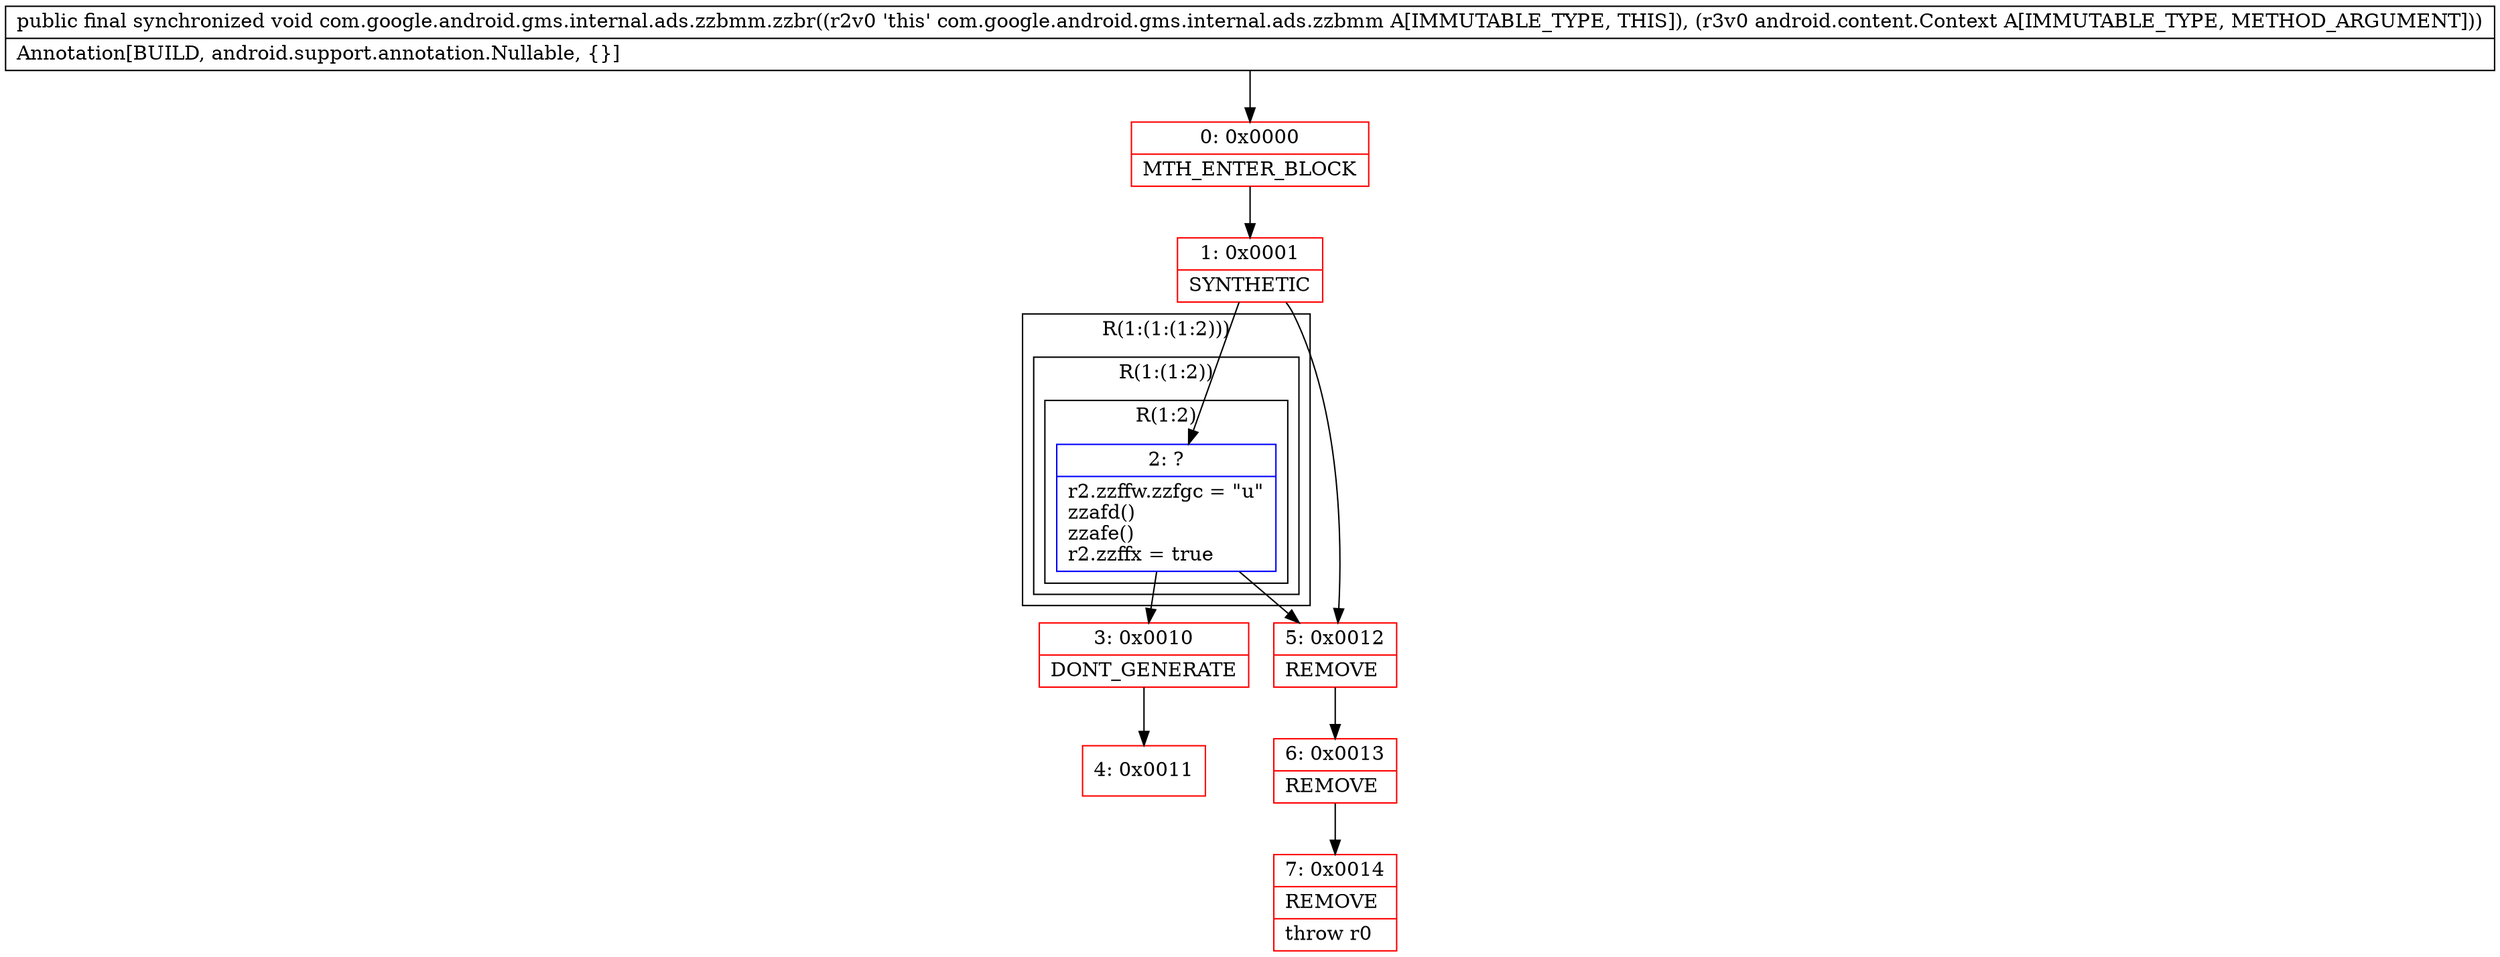 digraph "CFG forcom.google.android.gms.internal.ads.zzbmm.zzbr(Landroid\/content\/Context;)V" {
subgraph cluster_Region_410477412 {
label = "R(1:(1:(1:2)))";
node [shape=record,color=blue];
subgraph cluster_Region_1445850848 {
label = "R(1:(1:2))";
node [shape=record,color=blue];
subgraph cluster_Region_1815699276 {
label = "R(1:2)";
node [shape=record,color=blue];
Node_2 [shape=record,label="{2\:\ ?|r2.zzffw.zzfgc = \"u\"\lzzafd()\lzzafe()\lr2.zzffx = true\l}"];
}
}
}
Node_0 [shape=record,color=red,label="{0\:\ 0x0000|MTH_ENTER_BLOCK\l}"];
Node_1 [shape=record,color=red,label="{1\:\ 0x0001|SYNTHETIC\l}"];
Node_3 [shape=record,color=red,label="{3\:\ 0x0010|DONT_GENERATE\l}"];
Node_4 [shape=record,color=red,label="{4\:\ 0x0011}"];
Node_5 [shape=record,color=red,label="{5\:\ 0x0012|REMOVE\l}"];
Node_6 [shape=record,color=red,label="{6\:\ 0x0013|REMOVE\l}"];
Node_7 [shape=record,color=red,label="{7\:\ 0x0014|REMOVE\l|throw r0\l}"];
MethodNode[shape=record,label="{public final synchronized void com.google.android.gms.internal.ads.zzbmm.zzbr((r2v0 'this' com.google.android.gms.internal.ads.zzbmm A[IMMUTABLE_TYPE, THIS]), (r3v0 android.content.Context A[IMMUTABLE_TYPE, METHOD_ARGUMENT]))  | Annotation[BUILD, android.support.annotation.Nullable, \{\}]\l}"];
MethodNode -> Node_0;
Node_2 -> Node_3;
Node_2 -> Node_5;
Node_0 -> Node_1;
Node_1 -> Node_2;
Node_1 -> Node_5;
Node_3 -> Node_4;
Node_5 -> Node_6;
Node_6 -> Node_7;
}


